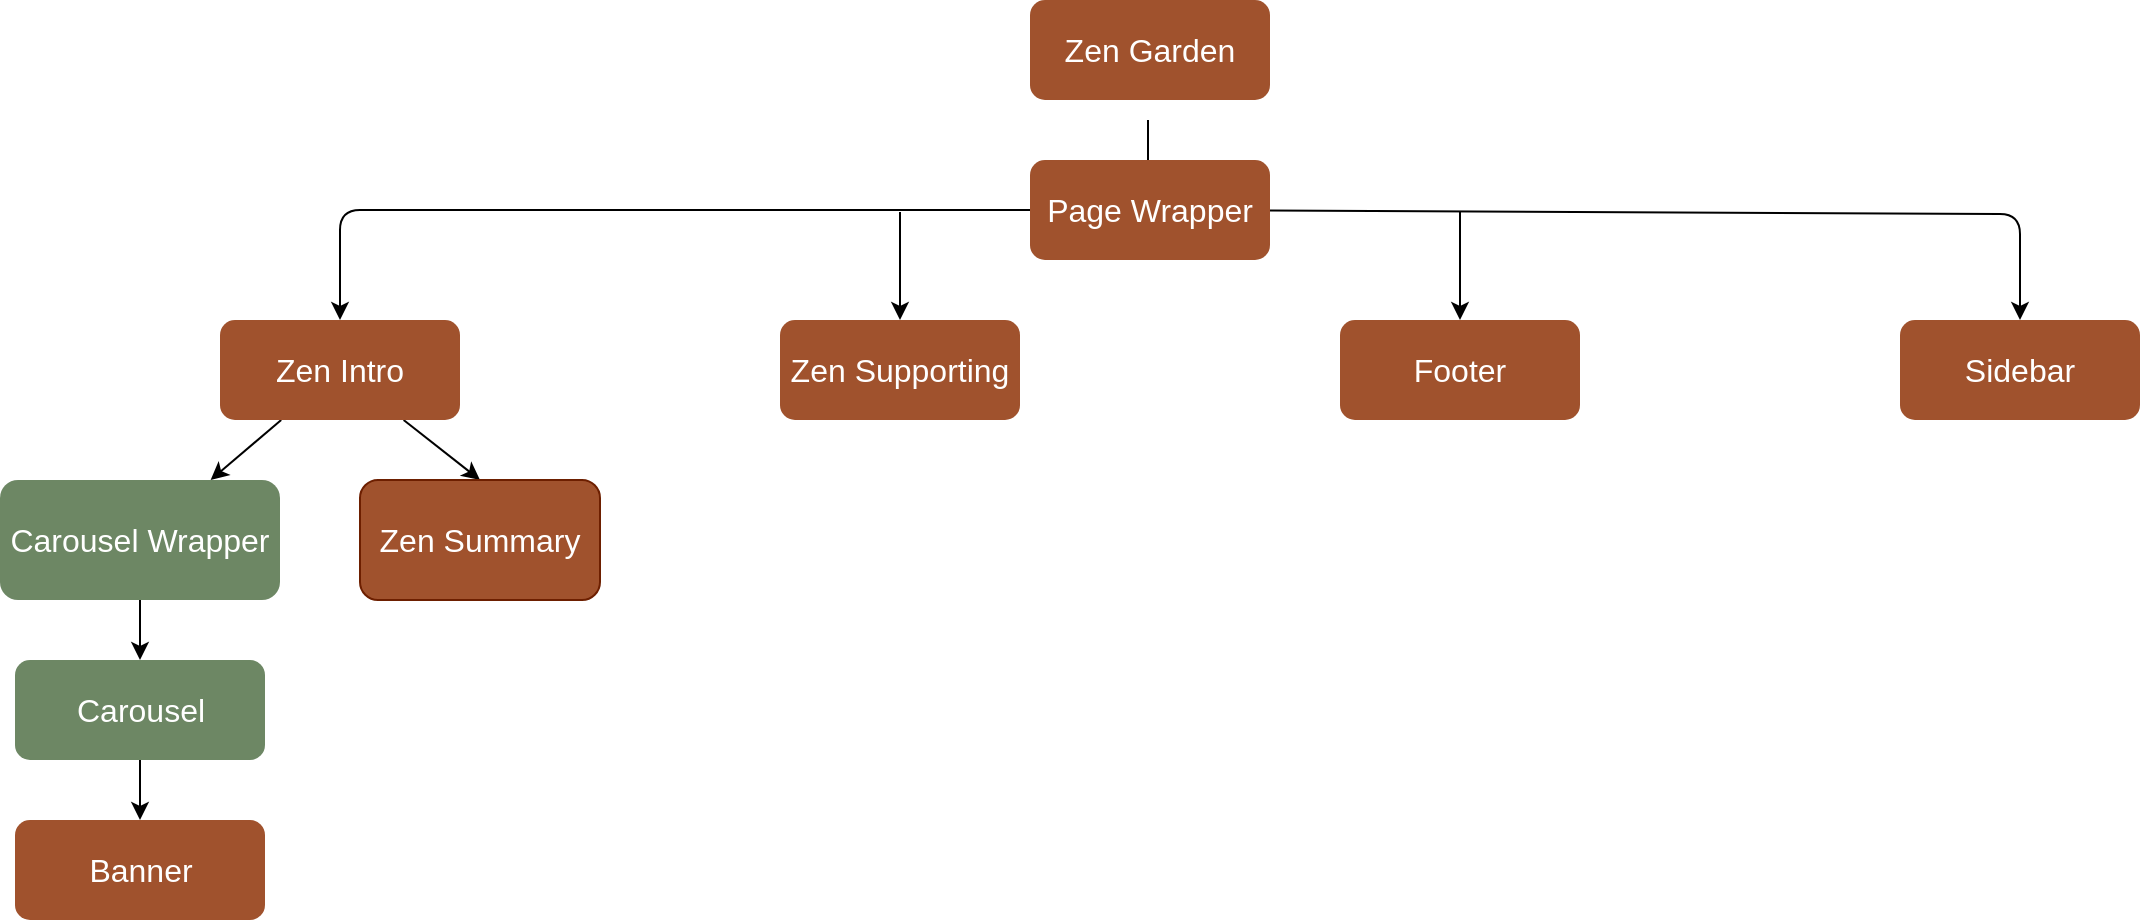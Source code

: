 <mxfile version="13.1.3">
    <diagram id="6hGFLwfOUW9BJ-s0fimq" name="Page-1">
        <mxGraphModel dx="1305" dy="800" grid="1" gridSize="10" guides="1" tooltips="1" connect="1" arrows="1" fold="1" page="1" pageScale="1" pageWidth="1169" pageHeight="827" math="0" shadow="0">
            <root>
                <mxCell id="0"/>
                <mxCell id="1" parent="0"/>
                <mxCell id="2" value="&lt;font style=&quot;font-size: 16px&quot;&gt;Zen Garden&lt;/font&gt;" style="rounded=1;whiteSpace=wrap;html=1;fillColor=#a0522d;strokeColor=none;fontColor=#ffffff;" vertex="1" parent="1">
                    <mxGeometry x="525" y="14" width="120" height="50" as="geometry"/>
                </mxCell>
                <mxCell id="38" value="" style="edgeStyle=none;rounded=1;orthogonalLoop=1;jettySize=auto;html=1;entryX=0.5;entryY=0;entryDx=0;entryDy=0;exitX=0;exitY=0.5;exitDx=0;exitDy=0;" edge="1" parent="1" source="19" target="23">
                    <mxGeometry relative="1" as="geometry">
                        <mxPoint x="585" y="234" as="targetPoint"/>
                        <Array as="points">
                            <mxPoint x="180" y="119"/>
                        </Array>
                    </mxGeometry>
                </mxCell>
                <mxCell id="49" value="" style="edgeStyle=none;rounded=1;orthogonalLoop=1;jettySize=auto;html=1;entryX=0.5;entryY=0;entryDx=0;entryDy=0;" edge="1" parent="1" source="19" target="47">
                    <mxGeometry relative="1" as="geometry">
                        <mxPoint x="970" y="119" as="targetPoint"/>
                        <Array as="points">
                            <mxPoint x="1020" y="121"/>
                        </Array>
                    </mxGeometry>
                </mxCell>
                <mxCell id="19" value="&lt;font style=&quot;font-size: 16px&quot;&gt;Page Wrapper&lt;/font&gt;" style="rounded=1;whiteSpace=wrap;html=1;fillColor=#a0522d;strokeColor=none;fontColor=#ffffff;" vertex="1" parent="1">
                    <mxGeometry x="525" y="94" width="120" height="50" as="geometry"/>
                </mxCell>
                <mxCell id="14" value="" style="endArrow=none;html=1;" edge="1" parent="1">
                    <mxGeometry width="50" height="50" relative="1" as="geometry">
                        <mxPoint x="584" y="94" as="sourcePoint"/>
                        <mxPoint x="584" y="74" as="targetPoint"/>
                    </mxGeometry>
                </mxCell>
                <mxCell id="26" value="" style="edgeStyle=none;rounded=1;orthogonalLoop=1;jettySize=auto;html=1;" edge="1" parent="1" source="23" target="25">
                    <mxGeometry relative="1" as="geometry"/>
                </mxCell>
                <mxCell id="40" value="" style="edgeStyle=none;rounded=1;orthogonalLoop=1;jettySize=auto;html=1;entryX=0.5;entryY=0;entryDx=0;entryDy=0;" edge="1" parent="1" source="23" target="41">
                    <mxGeometry relative="1" as="geometry">
                        <mxPoint x="180" y="314" as="targetPoint"/>
                    </mxGeometry>
                </mxCell>
                <mxCell id="23" value="&lt;font style=&quot;font-size: 16px&quot;&gt;Zen Intro&lt;/font&gt;" style="rounded=1;whiteSpace=wrap;html=1;fillColor=#a0522d;strokeColor=none;fontColor=#ffffff;" vertex="1" parent="1">
                    <mxGeometry x="120" y="174" width="120" height="50" as="geometry"/>
                </mxCell>
                <mxCell id="43" value="" style="edgeStyle=none;rounded=1;orthogonalLoop=1;jettySize=auto;html=1;" edge="1" parent="1" source="25" target="42">
                    <mxGeometry relative="1" as="geometry"/>
                </mxCell>
                <mxCell id="25" value="&lt;font style=&quot;font-size: 16px&quot;&gt;Carousel&amp;nbsp;Wrapper&lt;/font&gt;" style="rounded=1;whiteSpace=wrap;html=1;fillColor=#6d8764;strokeColor=none;fontColor=#ffffff;" vertex="1" parent="1">
                    <mxGeometry x="10" y="254" width="140" height="60" as="geometry"/>
                </mxCell>
                <mxCell id="45" value="" style="edgeStyle=none;rounded=1;orthogonalLoop=1;jettySize=auto;html=1;" edge="1" parent="1" source="42" target="44">
                    <mxGeometry relative="1" as="geometry"/>
                </mxCell>
                <mxCell id="42" value="&lt;font style=&quot;font-size: 16px&quot;&gt;Carousel&lt;/font&gt;" style="rounded=1;whiteSpace=wrap;html=1;fillColor=#6d8764;strokeColor=none;fontColor=#ffffff;" vertex="1" parent="1">
                    <mxGeometry x="17.5" y="344" width="125" height="50" as="geometry"/>
                </mxCell>
                <mxCell id="44" value="&lt;font style=&quot;font-size: 16px&quot;&gt;Banner&lt;/font&gt;" style="rounded=1;whiteSpace=wrap;html=1;fillColor=#a0522d;strokeColor=none;fontColor=#ffffff;" vertex="1" parent="1">
                    <mxGeometry x="17.5" y="424" width="125" height="50" as="geometry"/>
                </mxCell>
                <mxCell id="27" value="&lt;font style=&quot;font-size: 16px&quot;&gt;Zen Supporting&lt;/font&gt;" style="rounded=1;whiteSpace=wrap;html=1;fillColor=#a0522d;strokeColor=none;fontColor=#ffffff;" vertex="1" parent="1">
                    <mxGeometry x="400" y="174" width="120" height="50" as="geometry"/>
                </mxCell>
                <mxCell id="41" value="&lt;span style=&quot;font-size: 16px&quot;&gt;Zen Summary&lt;/span&gt;" style="rounded=1;whiteSpace=wrap;html=1;fillColor=#a0522d;strokeColor=#6D1F00;fontColor=#ffffff;" vertex="1" parent="1">
                    <mxGeometry x="190" y="254" width="120" height="60" as="geometry"/>
                </mxCell>
                <mxCell id="46" value="&lt;font style=&quot;font-size: 16px&quot;&gt;Footer&lt;/font&gt;" style="rounded=1;whiteSpace=wrap;html=1;fillColor=#a0522d;strokeColor=none;fontColor=#ffffff;" vertex="1" parent="1">
                    <mxGeometry x="680" y="174" width="120" height="50" as="geometry"/>
                </mxCell>
                <mxCell id="47" value="&lt;font style=&quot;font-size: 16px&quot;&gt;Sidebar&lt;/font&gt;" style="rounded=1;whiteSpace=wrap;html=1;fillColor=#a0522d;strokeColor=none;fontColor=#ffffff;" vertex="1" parent="1">
                    <mxGeometry x="960" y="174" width="120" height="50" as="geometry"/>
                </mxCell>
                <mxCell id="51" value="" style="endArrow=classic;html=1;entryX=0.5;entryY=0;entryDx=0;entryDy=0;" edge="1" parent="1" target="27">
                    <mxGeometry width="50" height="50" relative="1" as="geometry">
                        <mxPoint x="460" y="120" as="sourcePoint"/>
                        <mxPoint x="600" y="164" as="targetPoint"/>
                    </mxGeometry>
                </mxCell>
                <mxCell id="54" value="" style="endArrow=classic;html=1;entryX=0.5;entryY=0;entryDx=0;entryDy=0;" edge="1" parent="1">
                    <mxGeometry width="50" height="50" relative="1" as="geometry">
                        <mxPoint x="740" y="120" as="sourcePoint"/>
                        <mxPoint x="740" y="174" as="targetPoint"/>
                    </mxGeometry>
                </mxCell>
            </root>
        </mxGraphModel>
    </diagram>
</mxfile>